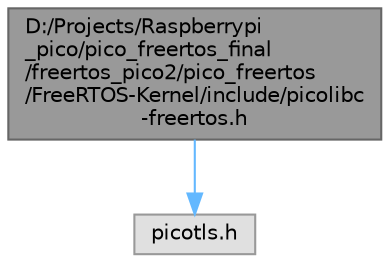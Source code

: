 digraph "D:/Projects/Raspberrypi_pico/pico_freertos_final/freertos_pico2/pico_freertos/FreeRTOS-Kernel/include/picolibc-freertos.h"
{
 // LATEX_PDF_SIZE
  bgcolor="transparent";
  edge [fontname=Helvetica,fontsize=10,labelfontname=Helvetica,labelfontsize=10];
  node [fontname=Helvetica,fontsize=10,shape=box,height=0.2,width=0.4];
  Node1 [id="Node000001",label="D:/Projects/Raspberrypi\l_pico/pico_freertos_final\l/freertos_pico2/pico_freertos\l/FreeRTOS-Kernel/include/picolibc\l-freertos.h",height=0.2,width=0.4,color="gray40", fillcolor="grey60", style="filled", fontcolor="black",tooltip=" "];
  Node1 -> Node2 [id="edge1_Node000001_Node000002",color="steelblue1",style="solid",tooltip=" "];
  Node2 [id="Node000002",label="picotls.h",height=0.2,width=0.4,color="grey60", fillcolor="#E0E0E0", style="filled",tooltip=" "];
}
